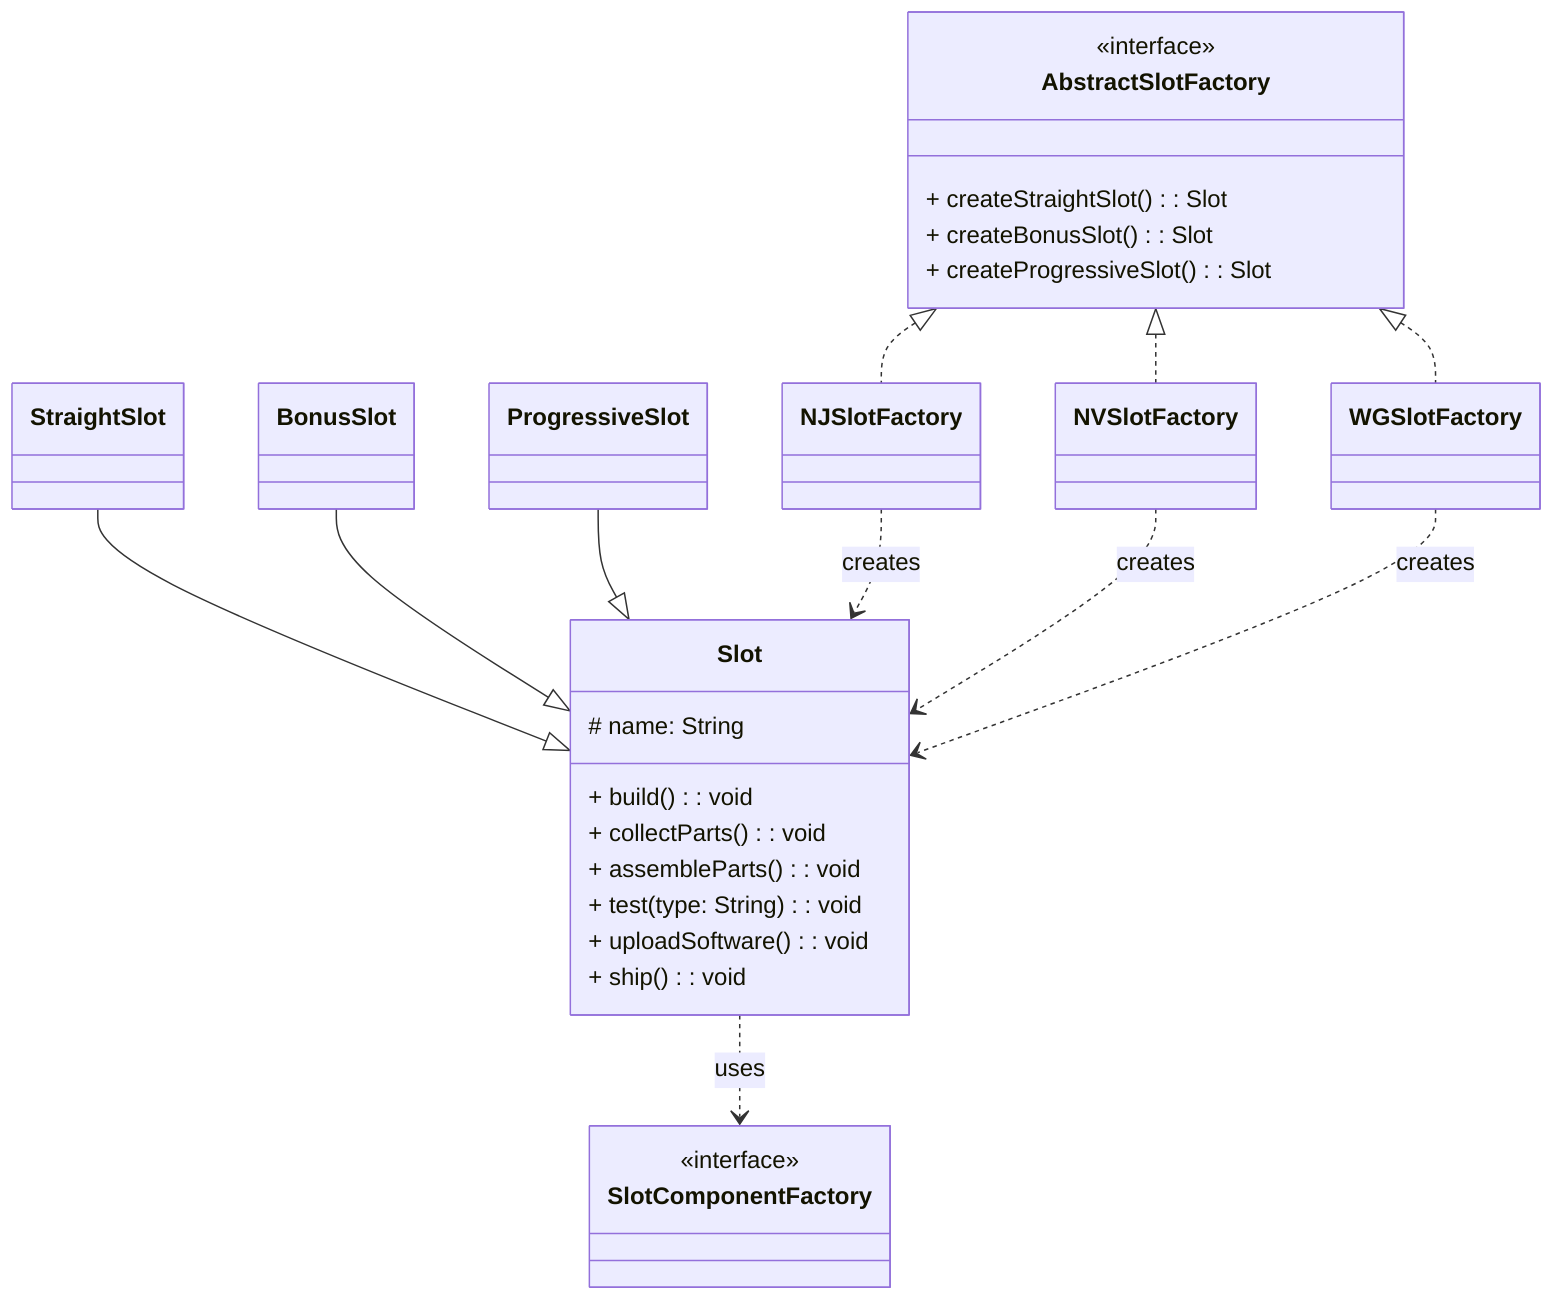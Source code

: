 classDiagram
direction TB

class AbstractSlotFactory {
  <<interface>>
  + createStraightSlot(): Slot
  + createBonusSlot(): Slot
  + createProgressiveSlot(): Slot
}

class NJSlotFactory
class NVSlotFactory
class WGSlotFactory
AbstractSlotFactory <|.. NJSlotFactory
AbstractSlotFactory <|.. NVSlotFactory
AbstractSlotFactory <|.. WGSlotFactory

class Slot {
  # name: String
  + build(): void
  + collectParts(): void
  + assembleParts(): void
  + test(type: String): void
  + uploadSoftware(): void
  + ship(): void
}
class StraightSlot
class BonusSlot
class ProgressiveSlot
StraightSlot --|> Slot
BonusSlot --|> Slot
ProgressiveSlot --|> Slot

class SlotComponentFactory { <<interface>> }

NJSlotFactory ..> Slot : creates
NVSlotFactory ..> Slot : creates
WGSlotFactory ..> Slot : creates
Slot ..> SlotComponentFactory : uses